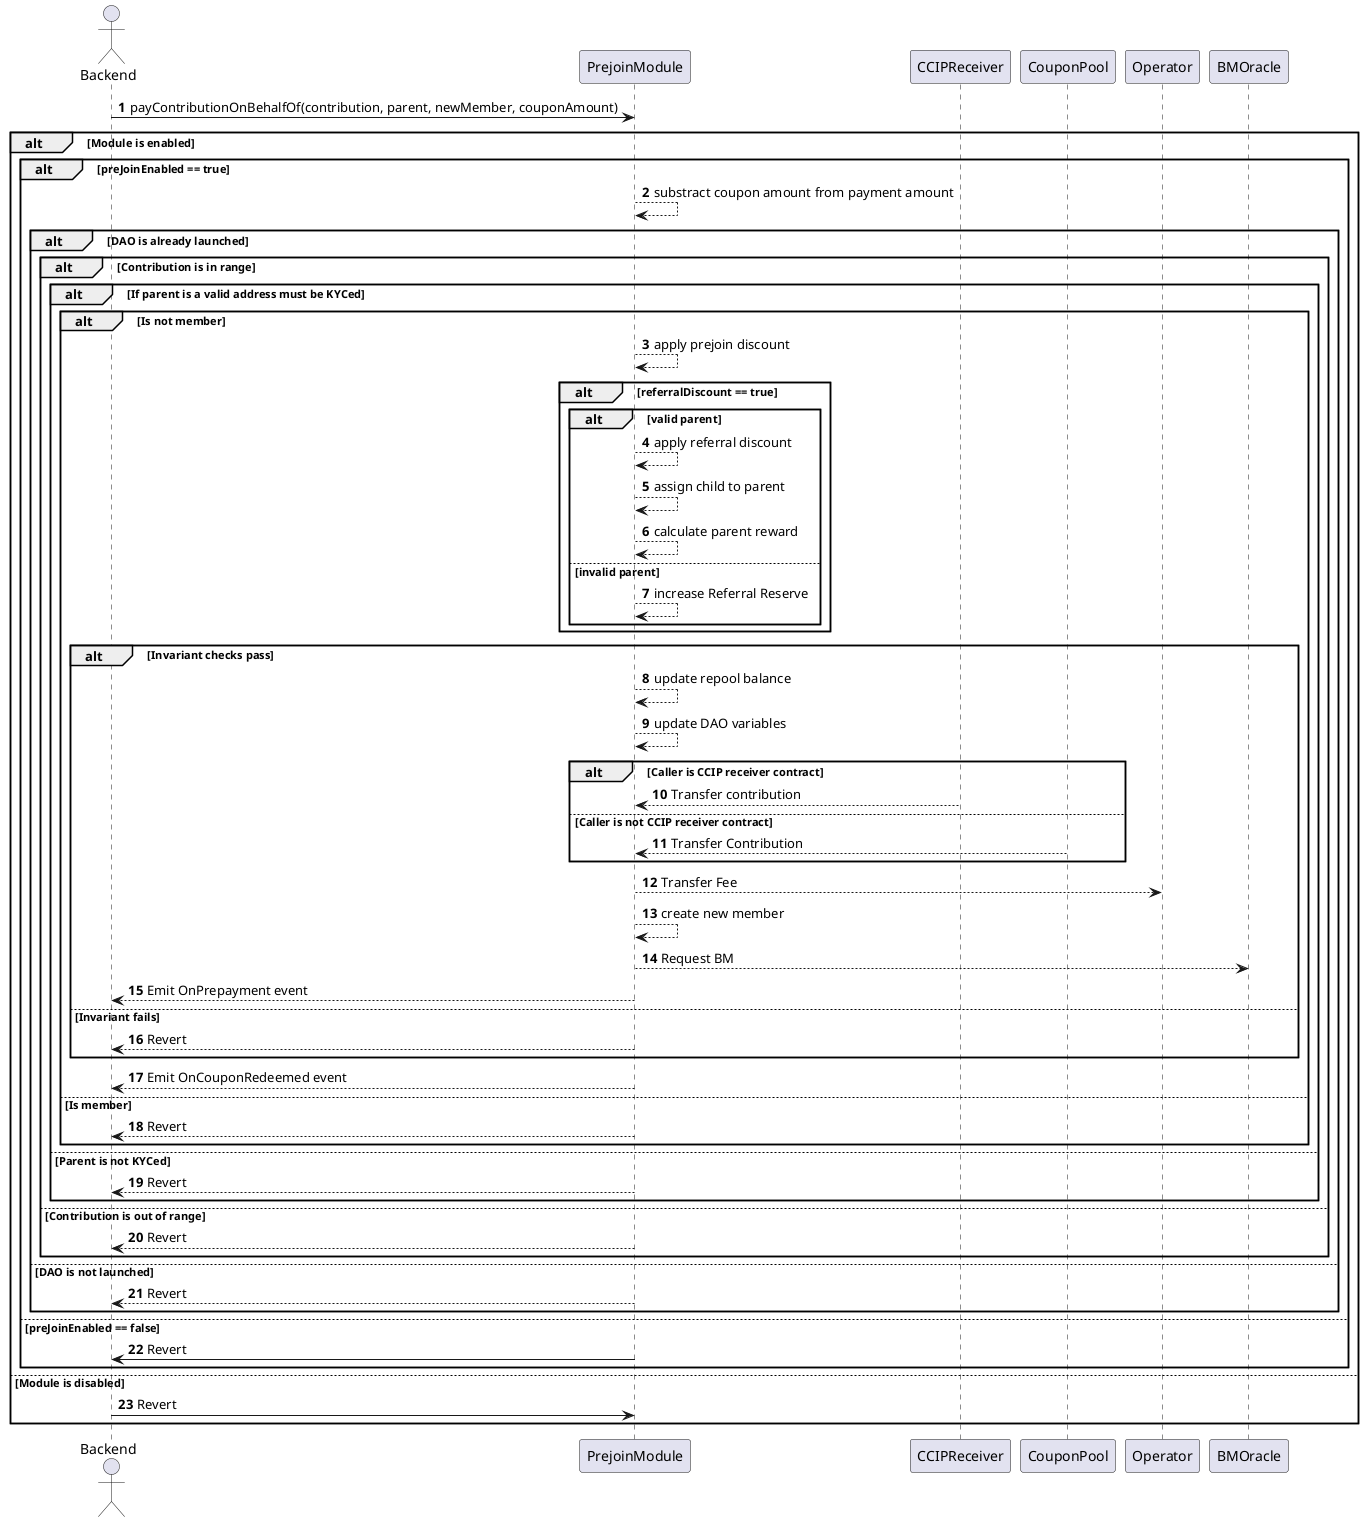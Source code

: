 @startuml Payments with coupons
autonumber

actor Backend

Backend -> PrejoinModule: payContributionOnBehalfOf(contribution, parent, newMember, couponAmount)

alt Module is enabled
    alt preJoinEnabled == true
        PrejoinModule --> PrejoinModule: substract coupon amount from payment amount
        alt DAO is already launched
            alt Contribution is in range
                alt If parent is a valid address must be KYCed
                    alt Is not member

                        PrejoinModule --> PrejoinModule: apply prejoin discount

                        alt referralDiscount == true                
                            alt valid parent
                                PrejoinModule --> PrejoinModule: apply referral discount
                                PrejoinModule --> PrejoinModule: assign child to parent
                                PrejoinModule --> PrejoinModule: calculate parent reward
                            else invalid parent
                                PrejoinModule --> PrejoinModule: increase Referral Reserve
                            end
                        end

                        alt Invariant checks pass
                            PrejoinModule --> PrejoinModule: update repool balance
                            PrejoinModule --> PrejoinModule: update DAO variables

                            alt Caller is CCIP receiver contract
                                CCIPReceiver --> PrejoinModule: Transfer contribution
                            else Caller is not CCIP receiver contract
                                CouponPool --> PrejoinModule: Transfer Contribution
                            end

                            PrejoinModule --> Operator: Transfer Fee
                            PrejoinModule --> PrejoinModule: create new member
                            PrejoinModule --> BMOracle: Request BM
                            PrejoinModule --> Backend: Emit OnPrepayment event

                        else Invariant fails
                            PrejoinModule --> Backend: Revert
                        end

                        PrejoinModule --> Backend: Emit OnCouponRedeemed event

                    else Is member
                        PrejoinModule --> Backend: Revert
                    end

                else Parent is not KYCed
                    PrejoinModule --> Backend: Revert
                end

            else Contribution is out of range
                PrejoinModule --> Backend: Revert
            end

        else DAO is not launched
            PrejoinModule --> Backend: Revert
        end

    else preJoinEnabled == false
        PrejoinModule -> Backend: Revert
    end

else Module is disabled
    Backend -> PrejoinModule: Revert
end

@enduml    
